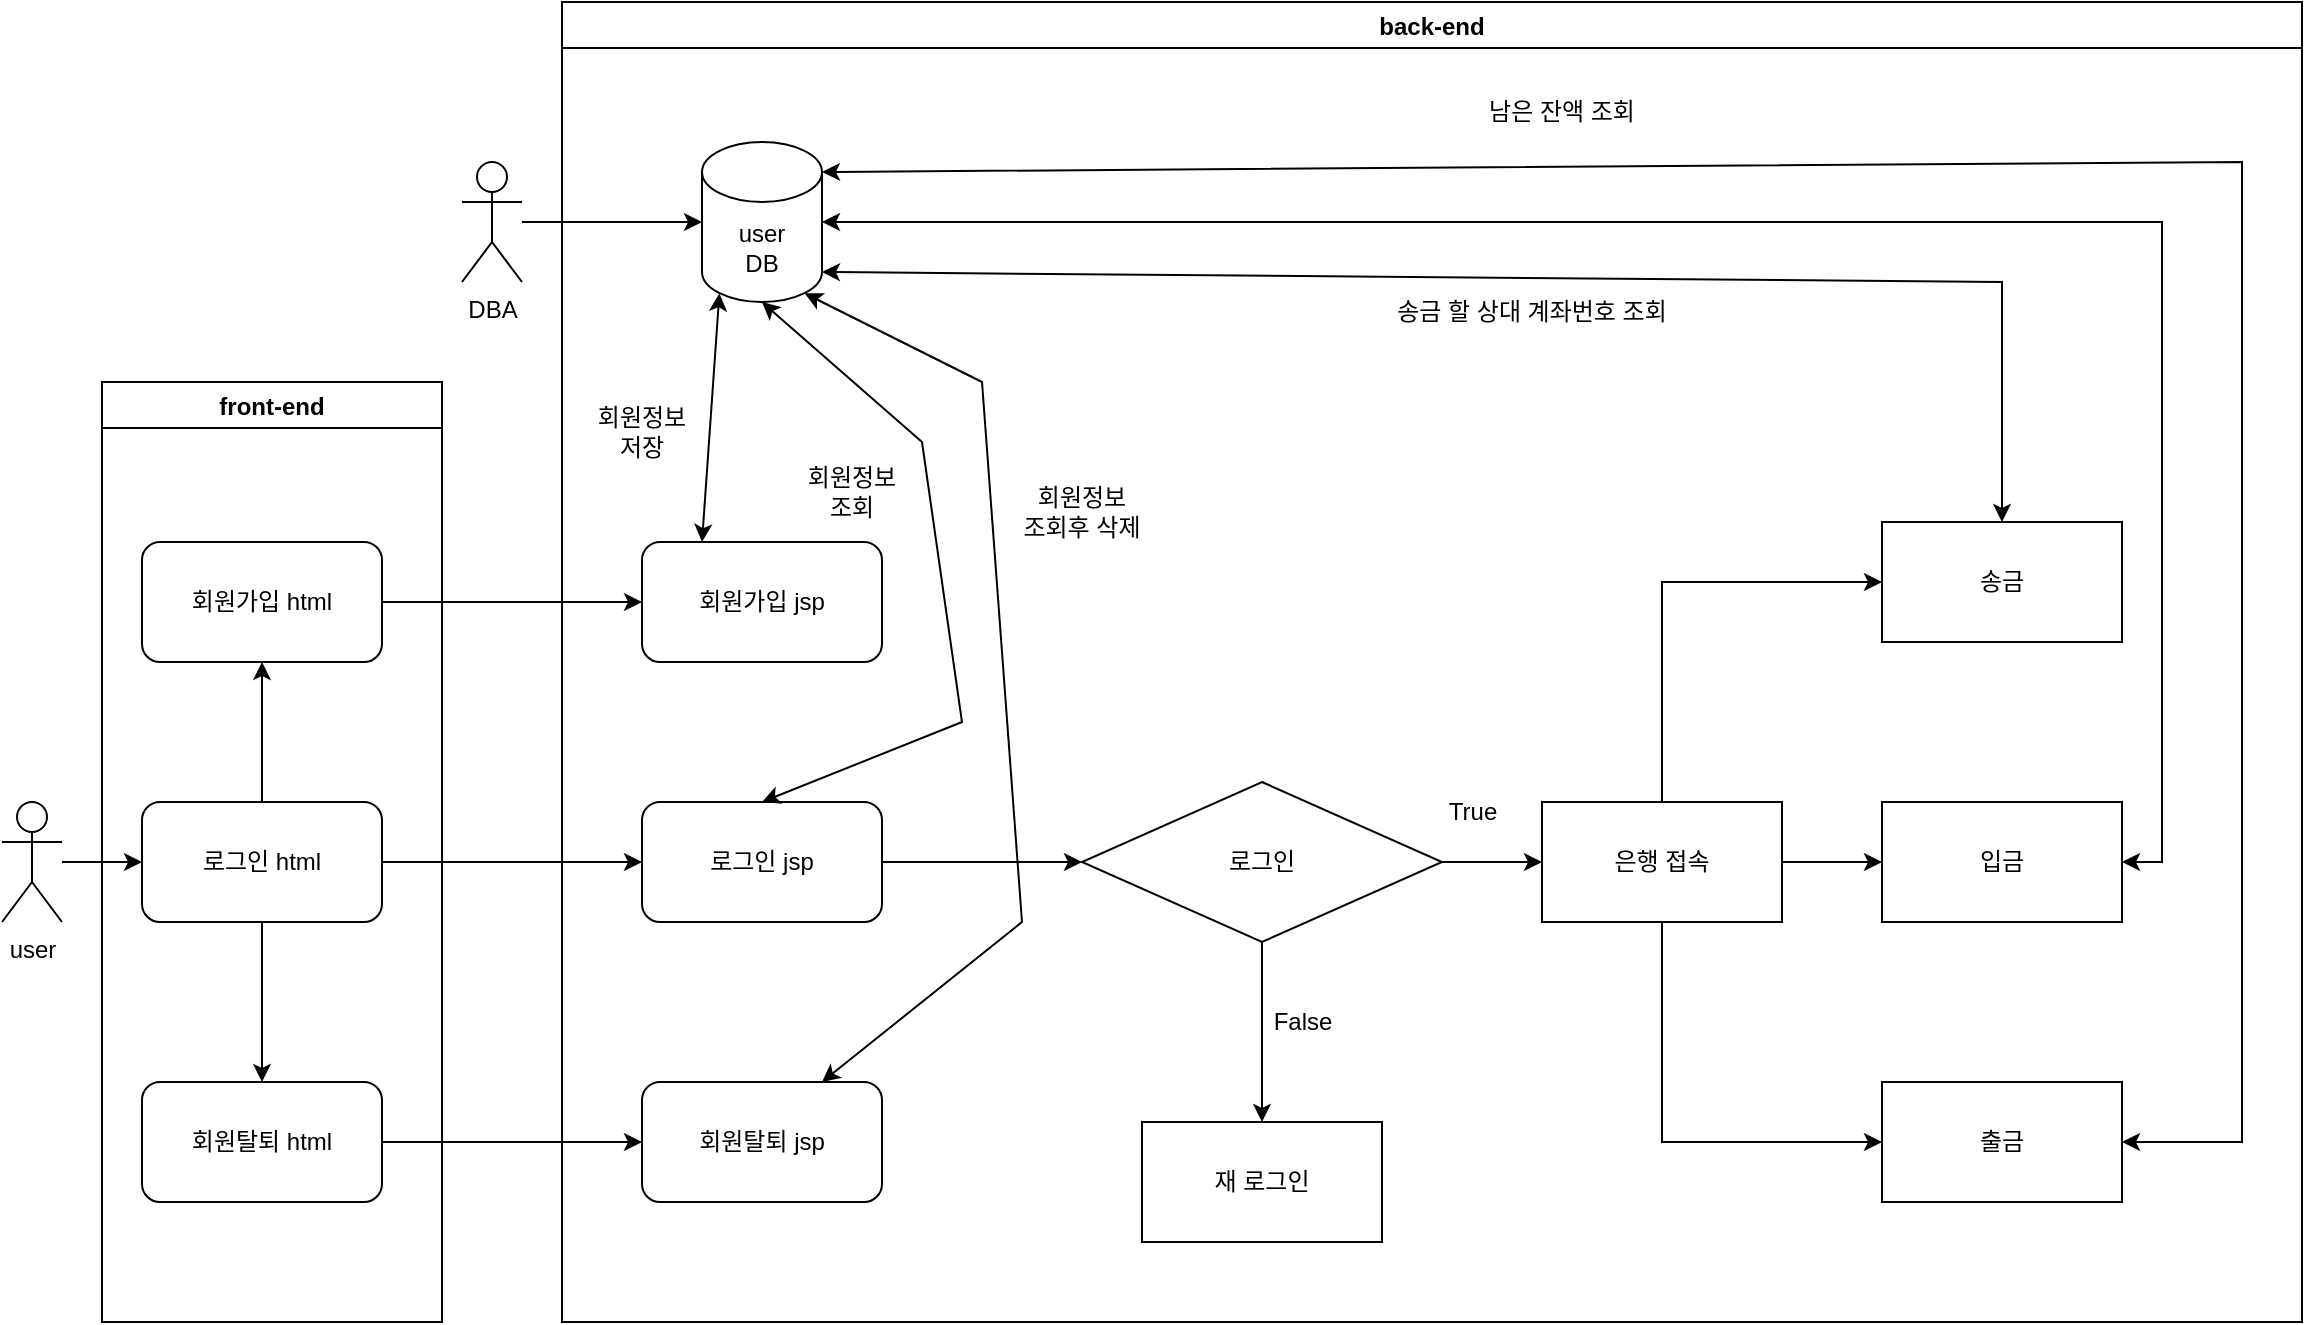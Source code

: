 <mxfile version="20.3.0" type="github">
  <diagram id="prtHgNgQTEPvFCAcTncT" name="Page-1">
    <mxGraphModel dx="1221" dy="644" grid="1" gridSize="10" guides="1" tooltips="1" connect="1" arrows="1" fold="1" page="1" pageScale="1" pageWidth="1169" pageHeight="827" math="0" shadow="0">
      <root>
        <mxCell id="0" />
        <mxCell id="1" parent="0" />
        <mxCell id="hJUtPRmmATnRkOim40vj-9" style="edgeStyle=orthogonalEdgeStyle;rounded=0;orthogonalLoop=1;jettySize=auto;html=1;exitX=1;exitY=0.5;exitDx=0;exitDy=0;" edge="1" parent="1" source="hJUtPRmmATnRkOim40vj-2" target="hJUtPRmmATnRkOim40vj-4">
          <mxGeometry relative="1" as="geometry" />
        </mxCell>
        <mxCell id="hJUtPRmmATnRkOim40vj-2" value="회원가입 html" style="rounded=1;whiteSpace=wrap;html=1;" vertex="1" parent="1">
          <mxGeometry x="70" y="330" width="120" height="60" as="geometry" />
        </mxCell>
        <mxCell id="hJUtPRmmATnRkOim40vj-10" style="edgeStyle=orthogonalEdgeStyle;rounded=0;orthogonalLoop=1;jettySize=auto;html=1;exitX=1;exitY=0.5;exitDx=0;exitDy=0;entryX=0;entryY=0.5;entryDx=0;entryDy=0;" edge="1" parent="1" source="hJUtPRmmATnRkOim40vj-3" target="hJUtPRmmATnRkOim40vj-5">
          <mxGeometry relative="1" as="geometry" />
        </mxCell>
        <mxCell id="hJUtPRmmATnRkOim40vj-3" value="회원탈퇴 html" style="rounded=1;whiteSpace=wrap;html=1;" vertex="1" parent="1">
          <mxGeometry x="70" y="600" width="120" height="60" as="geometry" />
        </mxCell>
        <mxCell id="hJUtPRmmATnRkOim40vj-4" value="회원가입 jsp" style="rounded=1;whiteSpace=wrap;html=1;" vertex="1" parent="1">
          <mxGeometry x="320" y="330" width="120" height="60" as="geometry" />
        </mxCell>
        <mxCell id="hJUtPRmmATnRkOim40vj-5" value="회원탈퇴 jsp" style="rounded=1;whiteSpace=wrap;html=1;" vertex="1" parent="1">
          <mxGeometry x="320" y="600" width="120" height="60" as="geometry" />
        </mxCell>
        <mxCell id="hJUtPRmmATnRkOim40vj-28" style="edgeStyle=orthogonalEdgeStyle;rounded=0;orthogonalLoop=1;jettySize=auto;html=1;exitX=1;exitY=0.5;exitDx=0;exitDy=0;entryX=0;entryY=0.5;entryDx=0;entryDy=0;" edge="1" parent="1" source="hJUtPRmmATnRkOim40vj-6" target="hJUtPRmmATnRkOim40vj-27">
          <mxGeometry relative="1" as="geometry" />
        </mxCell>
        <mxCell id="hJUtPRmmATnRkOim40vj-6" value="로그인 jsp" style="rounded=1;whiteSpace=wrap;html=1;" vertex="1" parent="1">
          <mxGeometry x="320" y="460" width="120" height="60" as="geometry" />
        </mxCell>
        <mxCell id="hJUtPRmmATnRkOim40vj-12" style="edgeStyle=orthogonalEdgeStyle;rounded=0;orthogonalLoop=1;jettySize=auto;html=1;exitX=1;exitY=0.5;exitDx=0;exitDy=0;entryX=0;entryY=0.5;entryDx=0;entryDy=0;" edge="1" parent="1" source="hJUtPRmmATnRkOim40vj-11" target="hJUtPRmmATnRkOim40vj-6">
          <mxGeometry relative="1" as="geometry" />
        </mxCell>
        <mxCell id="hJUtPRmmATnRkOim40vj-13" value="" style="edgeStyle=orthogonalEdgeStyle;rounded=0;orthogonalLoop=1;jettySize=auto;html=1;" edge="1" parent="1" source="hJUtPRmmATnRkOim40vj-11" target="hJUtPRmmATnRkOim40vj-2">
          <mxGeometry relative="1" as="geometry" />
        </mxCell>
        <mxCell id="hJUtPRmmATnRkOim40vj-14" value="" style="edgeStyle=orthogonalEdgeStyle;rounded=0;orthogonalLoop=1;jettySize=auto;html=1;" edge="1" parent="1" source="hJUtPRmmATnRkOim40vj-11" target="hJUtPRmmATnRkOim40vj-3">
          <mxGeometry relative="1" as="geometry" />
        </mxCell>
        <mxCell id="hJUtPRmmATnRkOim40vj-11" value="로그인 html" style="rounded=1;whiteSpace=wrap;html=1;" vertex="1" parent="1">
          <mxGeometry x="70" y="460" width="120" height="60" as="geometry" />
        </mxCell>
        <mxCell id="hJUtPRmmATnRkOim40vj-15" value="user&lt;br&gt;DB" style="shape=cylinder3;whiteSpace=wrap;html=1;boundedLbl=1;backgroundOutline=1;size=15;" vertex="1" parent="1">
          <mxGeometry x="350" y="130" width="60" height="80" as="geometry" />
        </mxCell>
        <mxCell id="hJUtPRmmATnRkOim40vj-22" value="" style="endArrow=classic;startArrow=classic;html=1;rounded=0;entryX=0.25;entryY=0;entryDx=0;entryDy=0;exitX=0.145;exitY=1;exitDx=0;exitDy=-4.35;exitPerimeter=0;" edge="1" parent="1" source="hJUtPRmmATnRkOim40vj-15" target="hJUtPRmmATnRkOim40vj-4">
          <mxGeometry width="50" height="50" relative="1" as="geometry">
            <mxPoint x="330" y="430" as="sourcePoint" />
            <mxPoint x="380" y="380" as="targetPoint" />
          </mxGeometry>
        </mxCell>
        <mxCell id="hJUtPRmmATnRkOim40vj-24" value="" style="endArrow=classic;startArrow=classic;html=1;rounded=0;exitX=0.5;exitY=0;exitDx=0;exitDy=0;entryX=0.5;entryY=1;entryDx=0;entryDy=0;entryPerimeter=0;" edge="1" parent="1" source="hJUtPRmmATnRkOim40vj-6" target="hJUtPRmmATnRkOim40vj-15">
          <mxGeometry width="50" height="50" relative="1" as="geometry">
            <mxPoint x="330" y="430" as="sourcePoint" />
            <mxPoint x="380" y="380" as="targetPoint" />
            <Array as="points">
              <mxPoint x="480" y="420" />
              <mxPoint x="460" y="280" />
            </Array>
          </mxGeometry>
        </mxCell>
        <mxCell id="hJUtPRmmATnRkOim40vj-26" value="" style="endArrow=classic;startArrow=classic;html=1;rounded=0;exitX=0.75;exitY=0;exitDx=0;exitDy=0;entryX=0.855;entryY=1;entryDx=0;entryDy=-4.35;entryPerimeter=0;" edge="1" parent="1" source="hJUtPRmmATnRkOim40vj-5" target="hJUtPRmmATnRkOim40vj-15">
          <mxGeometry width="50" height="50" relative="1" as="geometry">
            <mxPoint x="330" y="430" as="sourcePoint" />
            <mxPoint x="380" y="380" as="targetPoint" />
            <Array as="points">
              <mxPoint x="510" y="520" />
              <mxPoint x="490" y="250" />
            </Array>
          </mxGeometry>
        </mxCell>
        <mxCell id="hJUtPRmmATnRkOim40vj-33" value="" style="edgeStyle=orthogonalEdgeStyle;rounded=0;orthogonalLoop=1;jettySize=auto;html=1;" edge="1" parent="1" source="hJUtPRmmATnRkOim40vj-27" target="hJUtPRmmATnRkOim40vj-32">
          <mxGeometry relative="1" as="geometry" />
        </mxCell>
        <mxCell id="hJUtPRmmATnRkOim40vj-35" value="" style="edgeStyle=orthogonalEdgeStyle;rounded=0;orthogonalLoop=1;jettySize=auto;html=1;" edge="1" parent="1" source="hJUtPRmmATnRkOim40vj-27" target="hJUtPRmmATnRkOim40vj-29">
          <mxGeometry relative="1" as="geometry" />
        </mxCell>
        <mxCell id="hJUtPRmmATnRkOim40vj-27" value="로그인" style="rhombus;whiteSpace=wrap;html=1;" vertex="1" parent="1">
          <mxGeometry x="540" y="450" width="180" height="80" as="geometry" />
        </mxCell>
        <mxCell id="hJUtPRmmATnRkOim40vj-40" style="edgeStyle=orthogonalEdgeStyle;rounded=0;orthogonalLoop=1;jettySize=auto;html=1;exitX=0.5;exitY=1;exitDx=0;exitDy=0;entryX=0;entryY=0.5;entryDx=0;entryDy=0;" edge="1" parent="1" source="hJUtPRmmATnRkOim40vj-29" target="hJUtPRmmATnRkOim40vj-39">
          <mxGeometry relative="1" as="geometry" />
        </mxCell>
        <mxCell id="hJUtPRmmATnRkOim40vj-41" style="edgeStyle=orthogonalEdgeStyle;rounded=0;orthogonalLoop=1;jettySize=auto;html=1;exitX=0.5;exitY=0;exitDx=0;exitDy=0;entryX=0;entryY=0.5;entryDx=0;entryDy=0;" edge="1" parent="1" source="hJUtPRmmATnRkOim40vj-29" target="hJUtPRmmATnRkOim40vj-37">
          <mxGeometry relative="1" as="geometry" />
        </mxCell>
        <mxCell id="hJUtPRmmATnRkOim40vj-42" value="" style="edgeStyle=orthogonalEdgeStyle;rounded=0;orthogonalLoop=1;jettySize=auto;html=1;" edge="1" parent="1" source="hJUtPRmmATnRkOim40vj-29" target="hJUtPRmmATnRkOim40vj-38">
          <mxGeometry relative="1" as="geometry" />
        </mxCell>
        <mxCell id="hJUtPRmmATnRkOim40vj-29" value="은행 접속" style="whiteSpace=wrap;html=1;" vertex="1" parent="1">
          <mxGeometry x="770" y="460" width="120" height="60" as="geometry" />
        </mxCell>
        <mxCell id="hJUtPRmmATnRkOim40vj-31" value="True" style="text;html=1;align=center;verticalAlign=middle;resizable=0;points=[];autosize=1;strokeColor=none;fillColor=none;" vertex="1" parent="1">
          <mxGeometry x="710" y="450" width="50" height="30" as="geometry" />
        </mxCell>
        <mxCell id="hJUtPRmmATnRkOim40vj-32" value="재 로그인" style="whiteSpace=wrap;html=1;" vertex="1" parent="1">
          <mxGeometry x="570" y="620" width="120" height="60" as="geometry" />
        </mxCell>
        <mxCell id="hJUtPRmmATnRkOim40vj-34" value="False" style="text;html=1;align=center;verticalAlign=middle;resizable=0;points=[];autosize=1;strokeColor=none;fillColor=none;" vertex="1" parent="1">
          <mxGeometry x="625" y="555" width="50" height="30" as="geometry" />
        </mxCell>
        <mxCell id="hJUtPRmmATnRkOim40vj-37" value="송금" style="rounded=0;whiteSpace=wrap;html=1;" vertex="1" parent="1">
          <mxGeometry x="940" y="320" width="120" height="60" as="geometry" />
        </mxCell>
        <mxCell id="hJUtPRmmATnRkOim40vj-38" value="입금" style="rounded=0;whiteSpace=wrap;html=1;" vertex="1" parent="1">
          <mxGeometry x="940" y="460" width="120" height="60" as="geometry" />
        </mxCell>
        <mxCell id="hJUtPRmmATnRkOim40vj-39" value="출금" style="rounded=0;whiteSpace=wrap;html=1;" vertex="1" parent="1">
          <mxGeometry x="940" y="600" width="120" height="60" as="geometry" />
        </mxCell>
        <mxCell id="hJUtPRmmATnRkOim40vj-43" value="" style="endArrow=classic;startArrow=classic;html=1;rounded=0;exitX=1;exitY=1;exitDx=0;exitDy=-15;exitPerimeter=0;" edge="1" parent="1" source="hJUtPRmmATnRkOim40vj-15">
          <mxGeometry width="50" height="50" relative="1" as="geometry">
            <mxPoint x="620" y="430" as="sourcePoint" />
            <mxPoint x="1000" y="320" as="targetPoint" />
            <Array as="points">
              <mxPoint x="1000" y="200" />
            </Array>
          </mxGeometry>
        </mxCell>
        <mxCell id="hJUtPRmmATnRkOim40vj-45" value="" style="endArrow=classic;startArrow=classic;html=1;rounded=0;entryX=1;entryY=0.5;entryDx=0;entryDy=0;exitX=1;exitY=0.5;exitDx=0;exitDy=0;exitPerimeter=0;" edge="1" parent="1" source="hJUtPRmmATnRkOim40vj-15" target="hJUtPRmmATnRkOim40vj-38">
          <mxGeometry width="50" height="50" relative="1" as="geometry">
            <mxPoint x="620" y="430" as="sourcePoint" />
            <mxPoint x="670" y="380" as="targetPoint" />
            <Array as="points">
              <mxPoint x="1080" y="170" />
              <mxPoint x="1080" y="490" />
            </Array>
          </mxGeometry>
        </mxCell>
        <mxCell id="hJUtPRmmATnRkOim40vj-46" value="" style="endArrow=classic;startArrow=classic;html=1;rounded=0;entryX=1;entryY=0.5;entryDx=0;entryDy=0;exitX=1;exitY=0;exitDx=0;exitDy=15;exitPerimeter=0;" edge="1" parent="1" source="hJUtPRmmATnRkOim40vj-15" target="hJUtPRmmATnRkOim40vj-39">
          <mxGeometry width="50" height="50" relative="1" as="geometry">
            <mxPoint x="620" y="430" as="sourcePoint" />
            <mxPoint x="670" y="380" as="targetPoint" />
            <Array as="points">
              <mxPoint x="1120" y="140" />
              <mxPoint x="1120" y="630" />
            </Array>
          </mxGeometry>
        </mxCell>
        <mxCell id="hJUtPRmmATnRkOim40vj-47" value="송금 할 상대 계좌번호 조회" style="text;html=1;strokeColor=none;fillColor=none;align=center;verticalAlign=middle;whiteSpace=wrap;rounded=0;" vertex="1" parent="1">
          <mxGeometry x="675" y="200" width="180" height="30" as="geometry" />
        </mxCell>
        <mxCell id="hJUtPRmmATnRkOim40vj-50" value="남은 잔액 조회" style="text;html=1;strokeColor=none;fillColor=none;align=center;verticalAlign=middle;whiteSpace=wrap;rounded=0;" vertex="1" parent="1">
          <mxGeometry x="690" y="100" width="180" height="30" as="geometry" />
        </mxCell>
        <mxCell id="hJUtPRmmATnRkOim40vj-55" value="" style="edgeStyle=orthogonalEdgeStyle;rounded=0;orthogonalLoop=1;jettySize=auto;html=1;" edge="1" parent="1" source="hJUtPRmmATnRkOim40vj-54" target="hJUtPRmmATnRkOim40vj-15">
          <mxGeometry relative="1" as="geometry" />
        </mxCell>
        <mxCell id="hJUtPRmmATnRkOim40vj-54" value="DBA" style="shape=umlActor;verticalLabelPosition=bottom;verticalAlign=top;html=1;outlineConnect=0;" vertex="1" parent="1">
          <mxGeometry x="230" y="140" width="30" height="60" as="geometry" />
        </mxCell>
        <mxCell id="hJUtPRmmATnRkOim40vj-57" value="" style="edgeStyle=orthogonalEdgeStyle;rounded=0;orthogonalLoop=1;jettySize=auto;html=1;" edge="1" parent="1" source="hJUtPRmmATnRkOim40vj-56" target="hJUtPRmmATnRkOim40vj-11">
          <mxGeometry relative="1" as="geometry" />
        </mxCell>
        <mxCell id="hJUtPRmmATnRkOim40vj-56" value="user" style="shape=umlActor;verticalLabelPosition=bottom;verticalAlign=top;html=1;outlineConnect=0;" vertex="1" parent="1">
          <mxGeometry y="460" width="30" height="60" as="geometry" />
        </mxCell>
        <mxCell id="hJUtPRmmATnRkOim40vj-59" value="회원정보&lt;br&gt;저장" style="text;html=1;strokeColor=none;fillColor=none;align=center;verticalAlign=middle;whiteSpace=wrap;rounded=0;" vertex="1" parent="1">
          <mxGeometry x="290" y="260" width="60" height="30" as="geometry" />
        </mxCell>
        <mxCell id="hJUtPRmmATnRkOim40vj-60" value="회원정보&lt;br&gt;조회" style="text;html=1;strokeColor=none;fillColor=none;align=center;verticalAlign=middle;whiteSpace=wrap;rounded=0;" vertex="1" parent="1">
          <mxGeometry x="395" y="290" width="60" height="30" as="geometry" />
        </mxCell>
        <mxCell id="hJUtPRmmATnRkOim40vj-61" value="회원정보&lt;br&gt;조회후 삭제" style="text;html=1;strokeColor=none;fillColor=none;align=center;verticalAlign=middle;whiteSpace=wrap;rounded=0;" vertex="1" parent="1">
          <mxGeometry x="500" y="300" width="80" height="30" as="geometry" />
        </mxCell>
        <mxCell id="hJUtPRmmATnRkOim40vj-63" value="front-end" style="swimlane;" vertex="1" parent="1">
          <mxGeometry x="50" y="250" width="170" height="470" as="geometry" />
        </mxCell>
        <mxCell id="hJUtPRmmATnRkOim40vj-64" value="back-end" style="swimlane;" vertex="1" parent="1">
          <mxGeometry x="280" y="60" width="870" height="660" as="geometry" />
        </mxCell>
      </root>
    </mxGraphModel>
  </diagram>
</mxfile>
